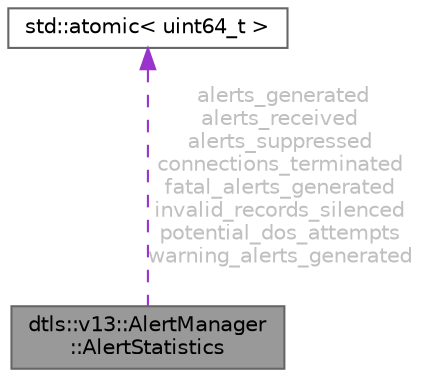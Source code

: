 digraph "dtls::v13::AlertManager::AlertStatistics"
{
 // LATEX_PDF_SIZE
  bgcolor="transparent";
  edge [fontname=Helvetica,fontsize=10,labelfontname=Helvetica,labelfontsize=10];
  node [fontname=Helvetica,fontsize=10,shape=box,height=0.2,width=0.4];
  Node1 [id="Node000001",label="dtls::v13::AlertManager\l::AlertStatistics",height=0.2,width=0.4,color="gray40", fillcolor="grey60", style="filled", fontcolor="black",tooltip=" "];
  Node2 -> Node1 [id="edge1_Node000001_Node000002",dir="back",color="darkorchid3",style="dashed",tooltip=" ",label=" alerts_generated\nalerts_received\nalerts_suppressed\nconnections_terminated\nfatal_alerts_generated\ninvalid_records_silenced\npotential_dos_attempts\nwarning_alerts_generated",fontcolor="grey" ];
  Node2 [id="Node000002",label="std::atomic\< uint64_t \>",height=0.2,width=0.4,color="gray40", fillcolor="white", style="filled",tooltip=" "];
}
